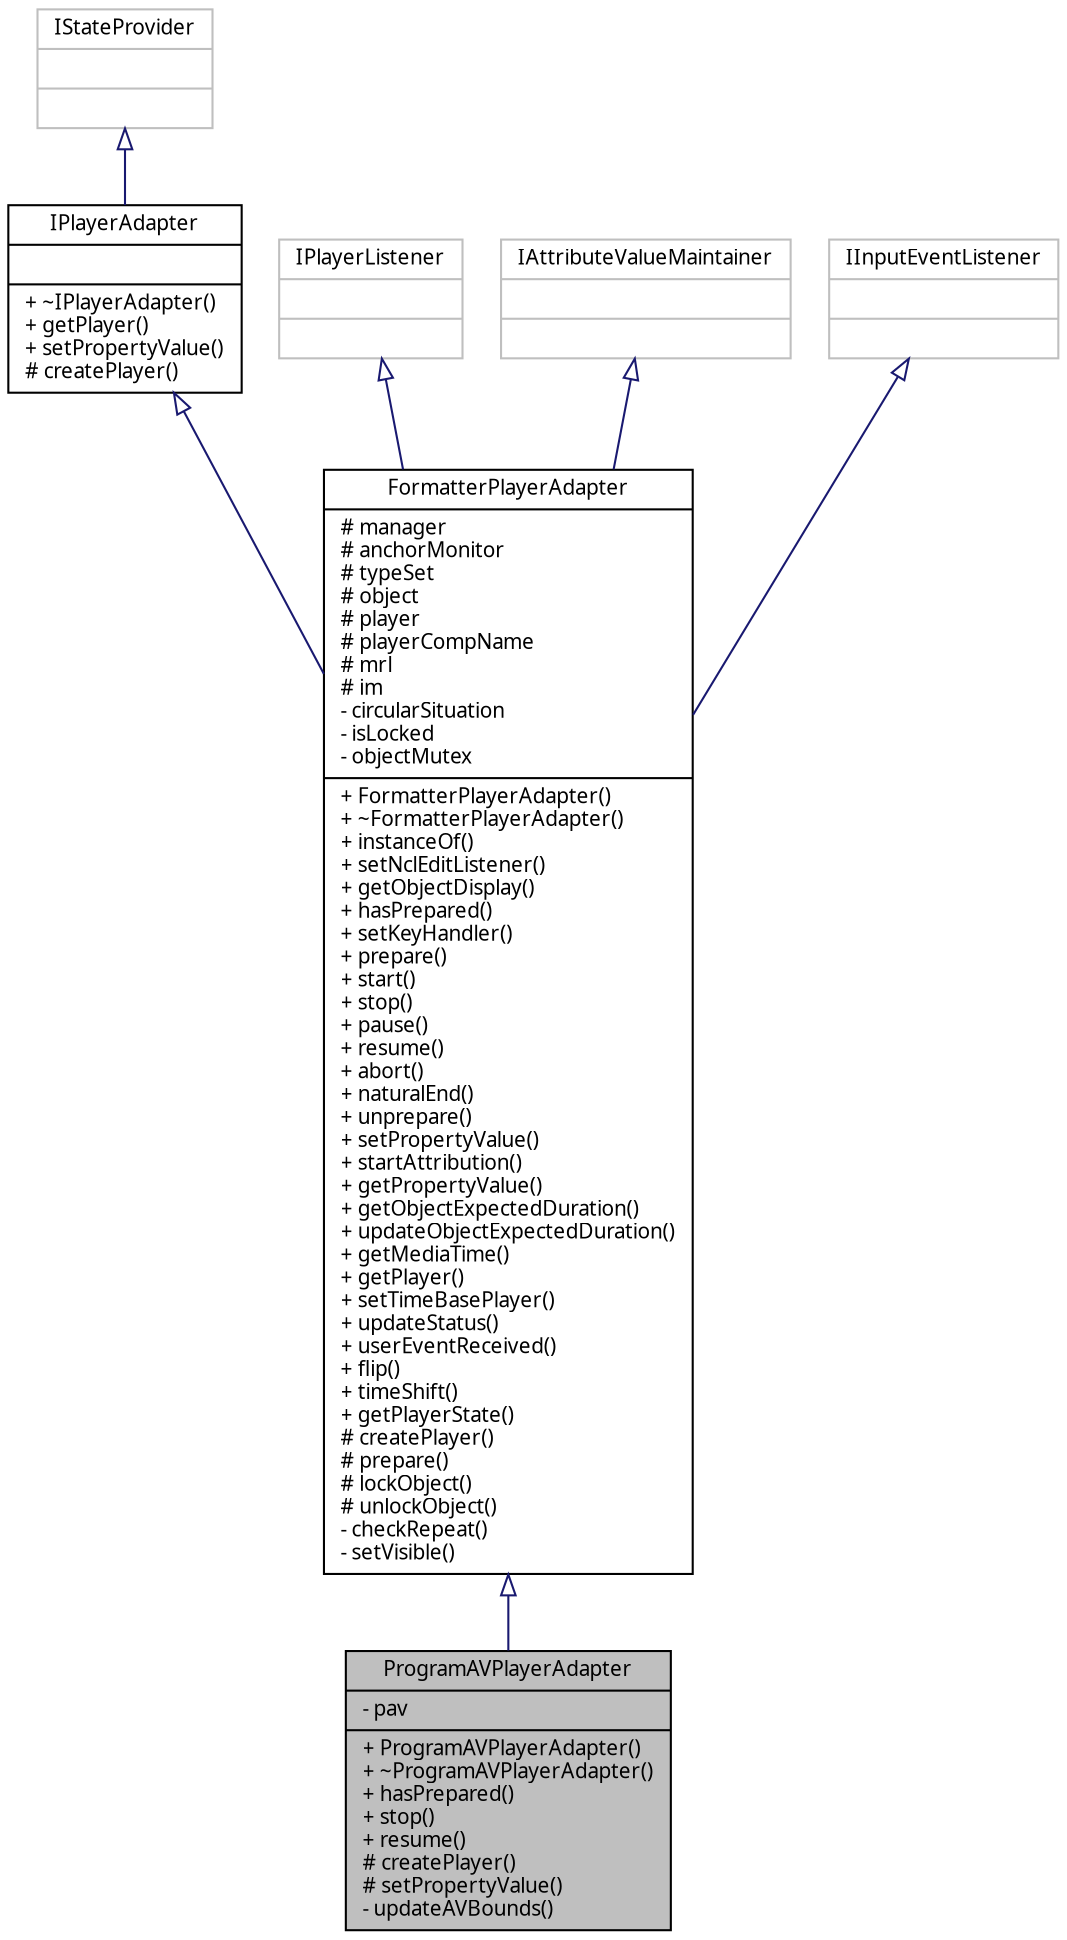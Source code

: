 digraph G
{
  edge [fontname="FreeSans.ttf",fontsize=10,labelfontname="FreeSans.ttf",labelfontsize=10];
  node [fontname="FreeSans.ttf",fontsize=10,shape=record];
  Node1 [label="{ProgramAVPlayerAdapter\n|- pav\l|+ ProgramAVPlayerAdapter()\l+ ~ProgramAVPlayerAdapter()\l+ hasPrepared()\l+ stop()\l+ resume()\l# createPlayer()\l# setPropertyValue()\l- updateAVBounds()\l}",height=0.2,width=0.4,color="black", fillcolor="grey75", style="filled" fontcolor="black"];
  Node2 -> Node1 [dir=back,color="midnightblue",fontsize=10,style="solid",arrowtail="empty",fontname="FreeSans.ttf"];
  Node2 [label="{FormatterPlayerAdapter\n|# manager\l# anchorMonitor\l# typeSet\l# object\l# player\l# playerCompName\l# mrl\l# im\l- circularSituation\l- isLocked\l- objectMutex\l|+ FormatterPlayerAdapter()\l+ ~FormatterPlayerAdapter()\l+ instanceOf()\l+ setNclEditListener()\l+ getObjectDisplay()\l+ hasPrepared()\l+ setKeyHandler()\l+ prepare()\l+ start()\l+ stop()\l+ pause()\l+ resume()\l+ abort()\l+ naturalEnd()\l+ unprepare()\l+ setPropertyValue()\l+ startAttribution()\l+ getPropertyValue()\l+ getObjectExpectedDuration()\l+ updateObjectExpectedDuration()\l+ getMediaTime()\l+ getPlayer()\l+ setTimeBasePlayer()\l+ updateStatus()\l+ userEventReceived()\l+ flip()\l+ timeShift()\l+ getPlayerState()\l# createPlayer()\l# prepare()\l# lockObject()\l# unlockObject()\l- checkRepeat()\l- setVisible()\l}",height=0.2,width=0.4,color="black", fillcolor="white", style="filled",URL="$classbr_1_1pucrio_1_1telemidia_1_1ginga_1_1ncl_1_1adapters_1_1FormatterPlayerAdapter.html"];
  Node3 -> Node2 [dir=back,color="midnightblue",fontsize=10,style="solid",arrowtail="empty",fontname="FreeSans.ttf"];
  Node3 [label="{IPlayerAdapter\n||+ ~IPlayerAdapter()\l+ getPlayer()\l+ setPropertyValue()\l# createPlayer()\l}",height=0.2,width=0.4,color="black", fillcolor="white", style="filled",URL="$classbr_1_1pucrio_1_1telemidia_1_1ginga_1_1ncl_1_1adapters_1_1IPlayerAdapter.html"];
  Node4 -> Node3 [dir=back,color="midnightblue",fontsize=10,style="solid",arrowtail="empty",fontname="FreeSans.ttf"];
  Node4 [label="{IStateProvider\n||}",height=0.2,width=0.4,color="grey75", fillcolor="white", style="filled"];
  Node5 -> Node2 [dir=back,color="midnightblue",fontsize=10,style="solid",arrowtail="empty",fontname="FreeSans.ttf"];
  Node5 [label="{IPlayerListener\n||}",height=0.2,width=0.4,color="grey75", fillcolor="white", style="filled"];
  Node6 -> Node2 [dir=back,color="midnightblue",fontsize=10,style="solid",arrowtail="empty",fontname="FreeSans.ttf"];
  Node6 [label="{IAttributeValueMaintainer\n||}",height=0.2,width=0.4,color="grey75", fillcolor="white", style="filled"];
  Node7 -> Node2 [dir=back,color="midnightblue",fontsize=10,style="solid",arrowtail="empty",fontname="FreeSans.ttf"];
  Node7 [label="{IInputEventListener\n||}",height=0.2,width=0.4,color="grey75", fillcolor="white", style="filled"];
}
